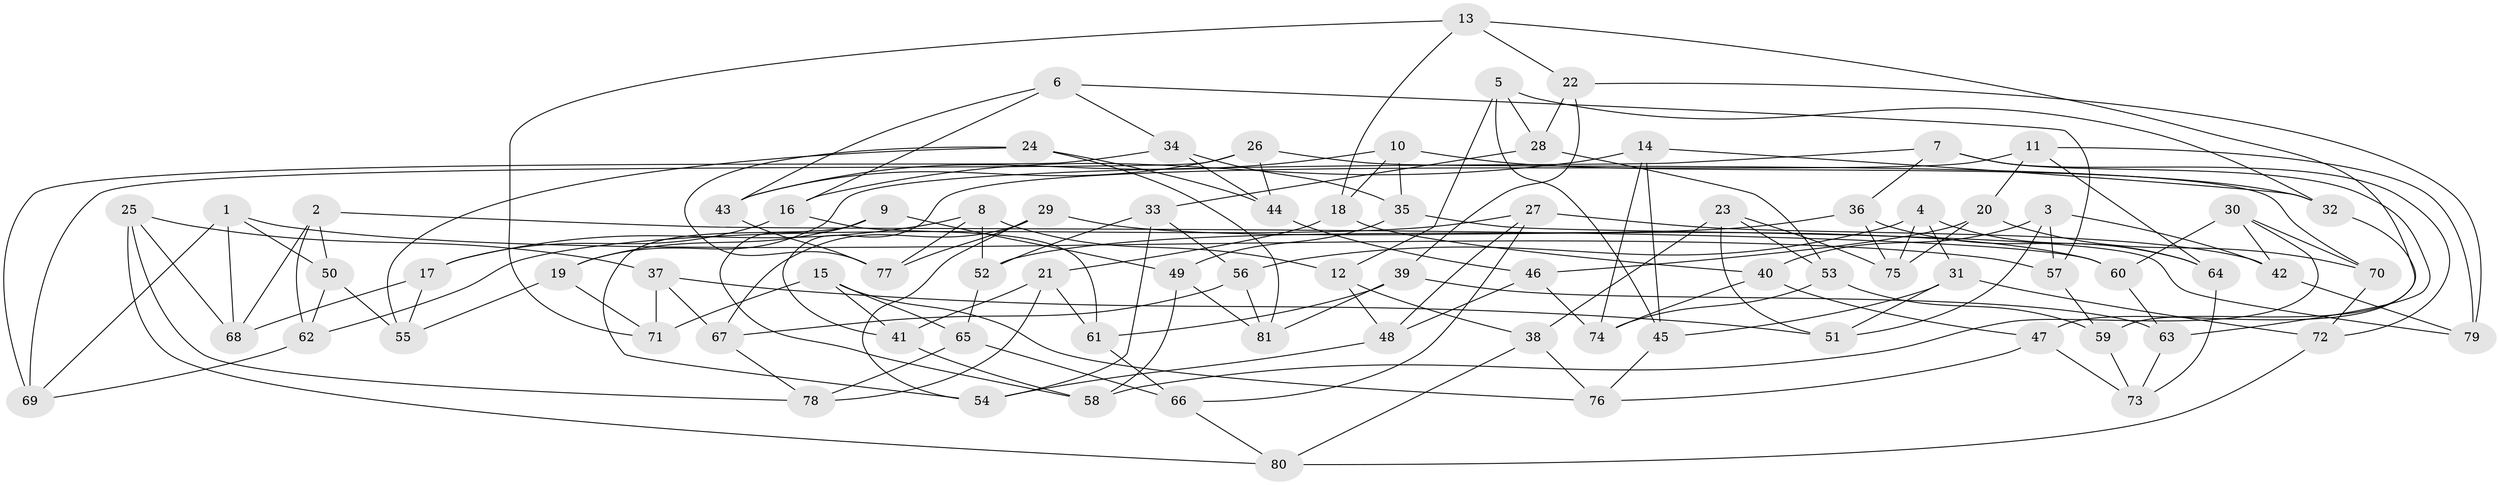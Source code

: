 // coarse degree distribution, {4: 0.32653061224489793, 6: 0.5102040816326531, 5: 0.12244897959183673, 3: 0.04081632653061224}
// Generated by graph-tools (version 1.1) at 2025/38/03/04/25 23:38:14]
// undirected, 81 vertices, 162 edges
graph export_dot {
  node [color=gray90,style=filled];
  1;
  2;
  3;
  4;
  5;
  6;
  7;
  8;
  9;
  10;
  11;
  12;
  13;
  14;
  15;
  16;
  17;
  18;
  19;
  20;
  21;
  22;
  23;
  24;
  25;
  26;
  27;
  28;
  29;
  30;
  31;
  32;
  33;
  34;
  35;
  36;
  37;
  38;
  39;
  40;
  41;
  42;
  43;
  44;
  45;
  46;
  47;
  48;
  49;
  50;
  51;
  52;
  53;
  54;
  55;
  56;
  57;
  58;
  59;
  60;
  61;
  62;
  63;
  64;
  65;
  66;
  67;
  68;
  69;
  70;
  71;
  72;
  73;
  74;
  75;
  76;
  77;
  78;
  79;
  80;
  81;
  1 -- 50;
  1 -- 69;
  1 -- 57;
  1 -- 68;
  2 -- 62;
  2 -- 50;
  2 -- 60;
  2 -- 68;
  3 -- 40;
  3 -- 51;
  3 -- 57;
  3 -- 42;
  4 -- 31;
  4 -- 56;
  4 -- 75;
  4 -- 64;
  5 -- 28;
  5 -- 12;
  5 -- 32;
  5 -- 45;
  6 -- 16;
  6 -- 57;
  6 -- 34;
  6 -- 43;
  7 -- 63;
  7 -- 72;
  7 -- 19;
  7 -- 36;
  8 -- 52;
  8 -- 12;
  8 -- 77;
  8 -- 17;
  9 -- 49;
  9 -- 19;
  9 -- 58;
  9 -- 54;
  10 -- 32;
  10 -- 43;
  10 -- 35;
  10 -- 18;
  11 -- 64;
  11 -- 41;
  11 -- 79;
  11 -- 20;
  12 -- 48;
  12 -- 38;
  13 -- 47;
  13 -- 71;
  13 -- 18;
  13 -- 22;
  14 -- 45;
  14 -- 32;
  14 -- 74;
  14 -- 16;
  15 -- 41;
  15 -- 65;
  15 -- 76;
  15 -- 71;
  16 -- 61;
  16 -- 17;
  17 -- 55;
  17 -- 68;
  18 -- 21;
  18 -- 40;
  19 -- 71;
  19 -- 55;
  20 -- 70;
  20 -- 75;
  20 -- 46;
  21 -- 41;
  21 -- 61;
  21 -- 78;
  22 -- 28;
  22 -- 79;
  22 -- 39;
  23 -- 38;
  23 -- 51;
  23 -- 53;
  23 -- 75;
  24 -- 55;
  24 -- 81;
  24 -- 77;
  24 -- 44;
  25 -- 68;
  25 -- 80;
  25 -- 78;
  25 -- 37;
  26 -- 70;
  26 -- 69;
  26 -- 43;
  26 -- 44;
  27 -- 66;
  27 -- 42;
  27 -- 62;
  27 -- 48;
  28 -- 33;
  28 -- 53;
  29 -- 67;
  29 -- 54;
  29 -- 60;
  29 -- 77;
  30 -- 42;
  30 -- 58;
  30 -- 60;
  30 -- 70;
  31 -- 51;
  31 -- 45;
  31 -- 72;
  32 -- 59;
  33 -- 52;
  33 -- 54;
  33 -- 56;
  34 -- 69;
  34 -- 44;
  34 -- 35;
  35 -- 79;
  35 -- 49;
  36 -- 64;
  36 -- 75;
  36 -- 52;
  37 -- 67;
  37 -- 51;
  37 -- 71;
  38 -- 80;
  38 -- 76;
  39 -- 81;
  39 -- 61;
  39 -- 63;
  40 -- 74;
  40 -- 47;
  41 -- 58;
  42 -- 79;
  43 -- 77;
  44 -- 46;
  45 -- 76;
  46 -- 48;
  46 -- 74;
  47 -- 76;
  47 -- 73;
  48 -- 54;
  49 -- 81;
  49 -- 58;
  50 -- 55;
  50 -- 62;
  52 -- 65;
  53 -- 74;
  53 -- 59;
  56 -- 67;
  56 -- 81;
  57 -- 59;
  59 -- 73;
  60 -- 63;
  61 -- 66;
  62 -- 69;
  63 -- 73;
  64 -- 73;
  65 -- 66;
  65 -- 78;
  66 -- 80;
  67 -- 78;
  70 -- 72;
  72 -- 80;
}
